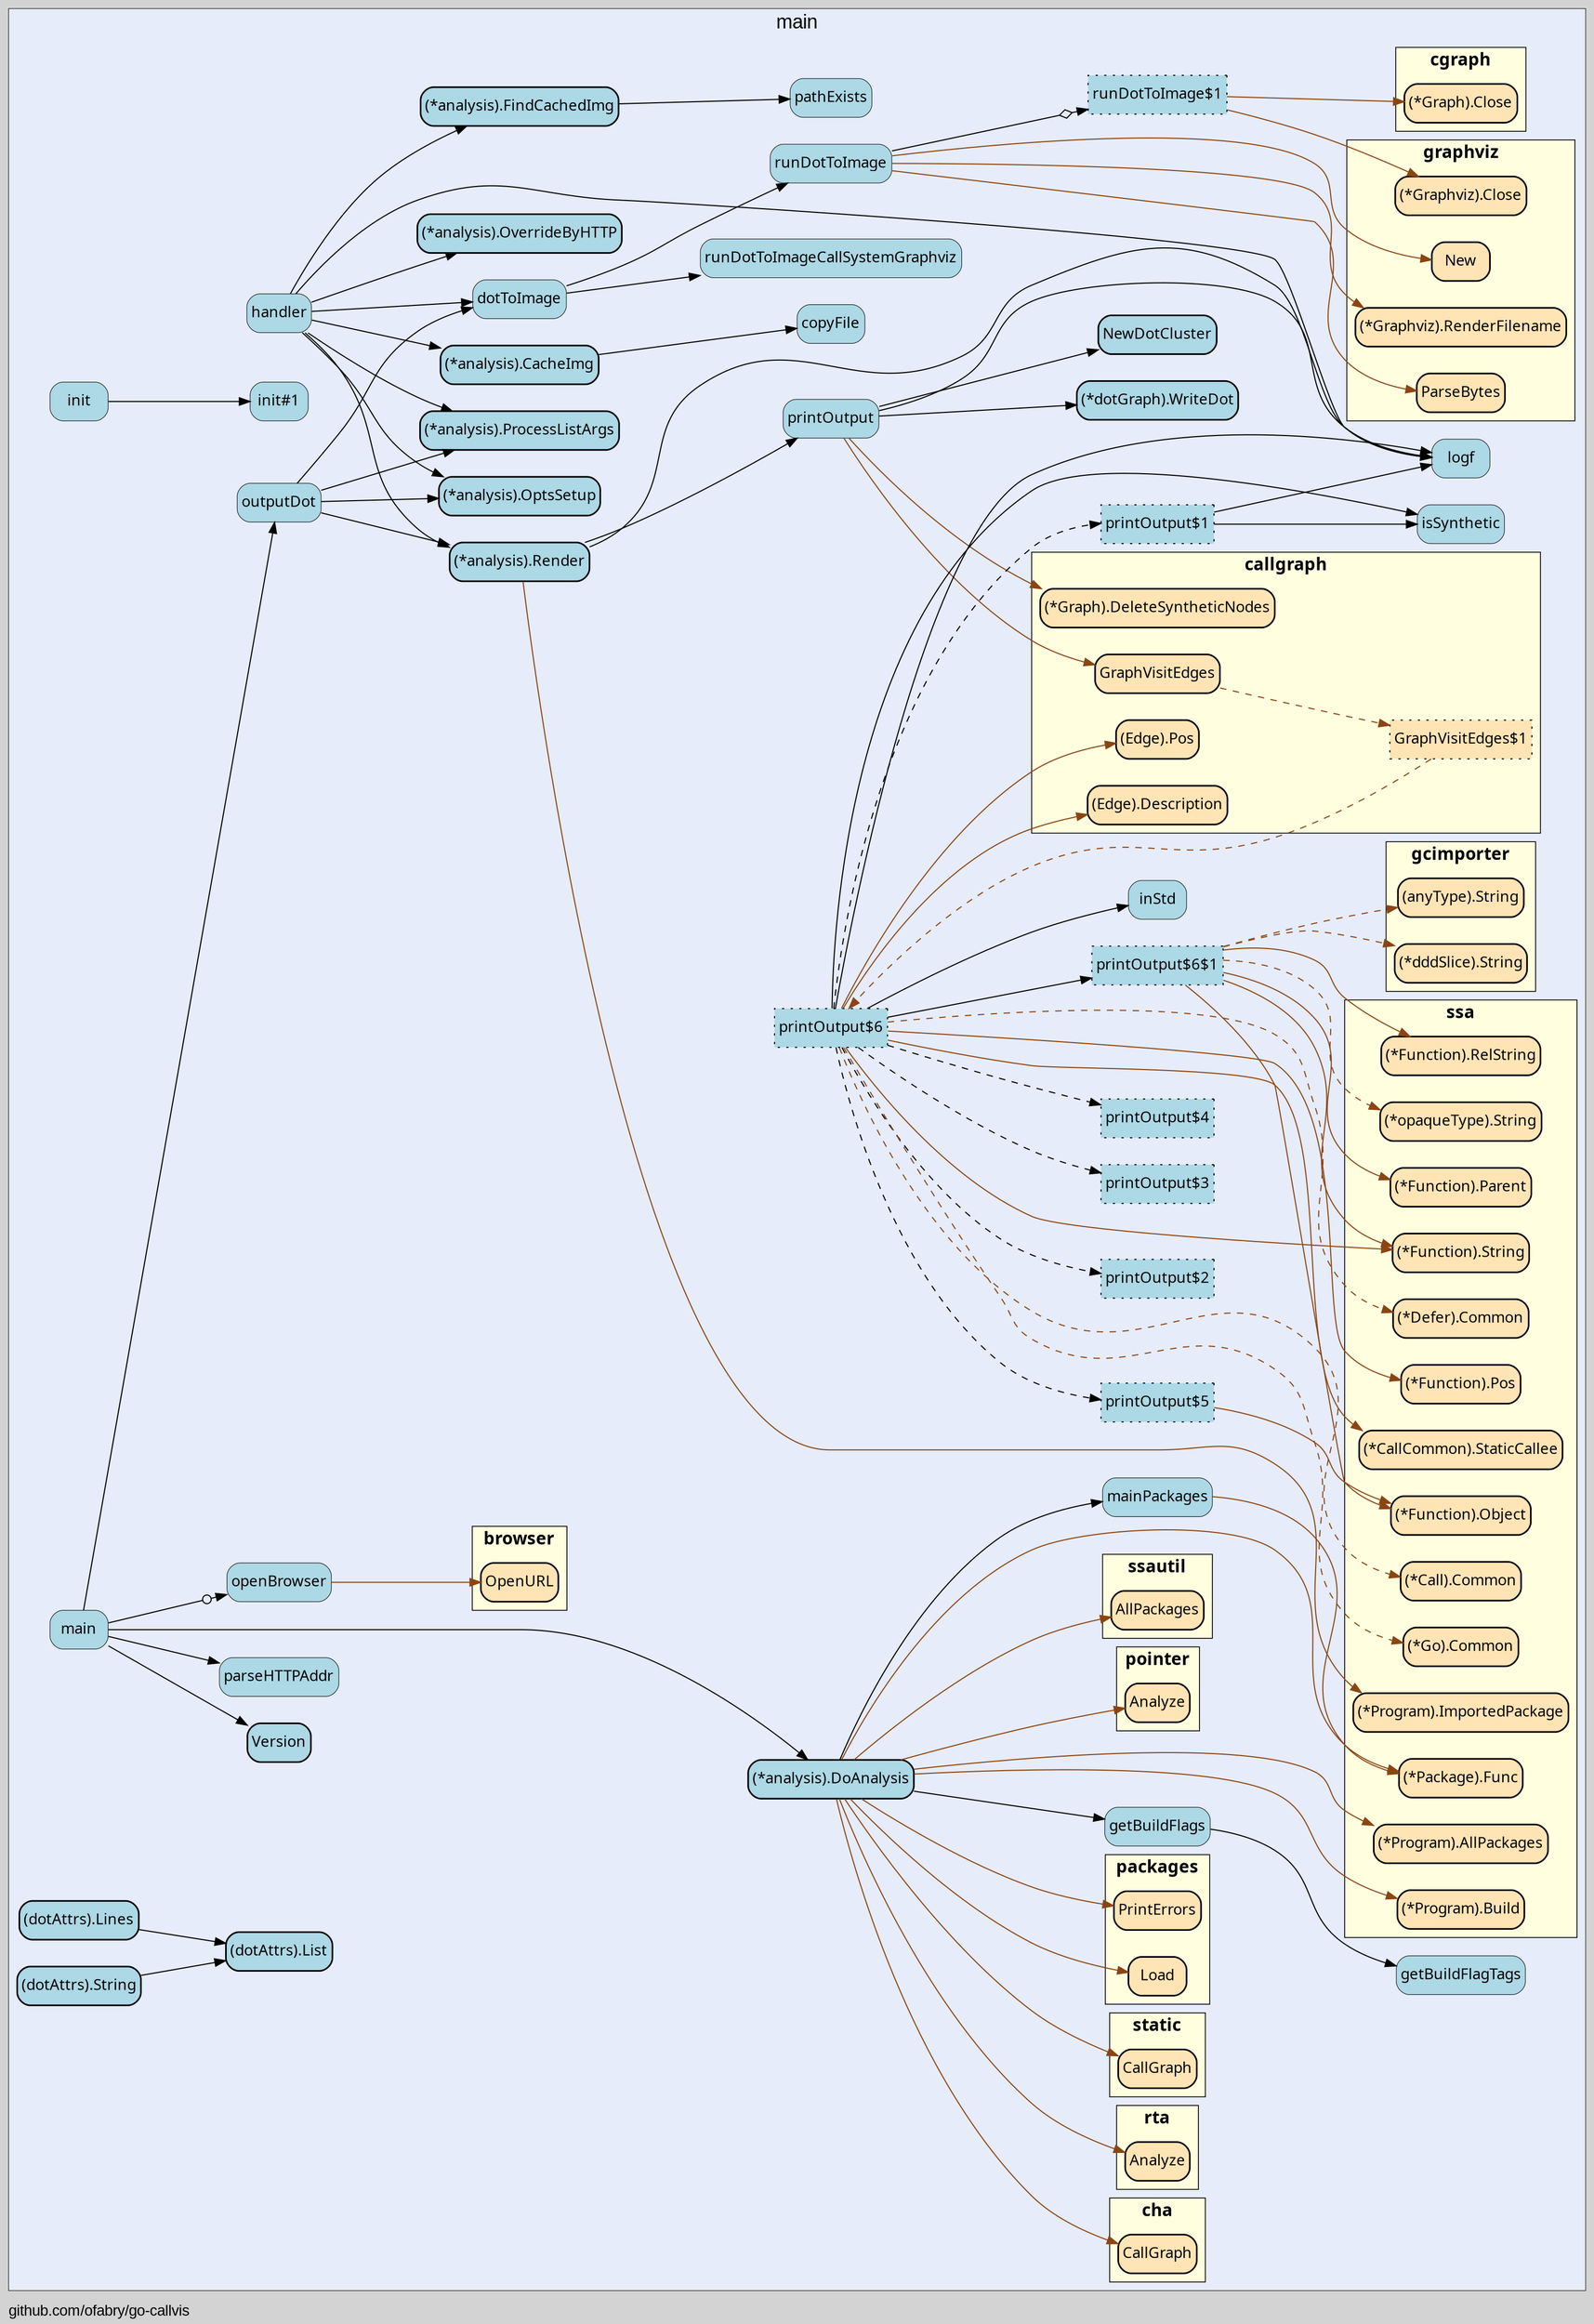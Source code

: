 digraph gocallvis {
    label="github.com/ofabry/go-callvis";
    labeljust="l";
    fontname="Arial";
    fontsize="14";
    rankdir="LR";
    bgcolor="lightgray";
    style="solid";
    penwidth="0.5";
    pad="0.0";
    nodesep="0.35";

    node [shape="box" style="filled,rounded" fillcolor="honeydew" fontname="Verdana" penwidth="1.0" margin="0.05,0.0"];
    edge [minlen="2"]

    subgraph "cluster_focus" {
        labeljust="c";
fontsize="18";
bgcolor="#e6ecfa";
label="main";
labelloc="t";
        
        "github.com/ofabry/go-callvis.handler" [ fillcolor="lightblue" label="handler" penwidth="0.5" tooltip="github.com/ofabry/go-callvis.handler | defined in handler.go:10\nat handler.go:24: calling [(*github.com/ofabry/go-callvis.analysis).OverrideByHTTP]\nat handler.go:39: calling [(*github.com/ofabry/go-callvis.analysis).Render]\nat handler.go:53: calling [github.com/ofabry/go-callvis.dotToImage]\nat handler.go:27: calling [(*github.com/ofabry/go-callvis.analysis).FindCachedImg]\nat handler.go:21: calling [(*github.com/ofabry/go-callvis.analysis).OptsSetup]\nat handler.go:59: calling [(*github.com/ofabry/go-callvis.analysis).CacheImg]\nat handler.go:34: calling [(*github.com/ofabry/go-callvis.analysis).ProcessListArgs]\nat handler.go:16: calling [github.com/ofabry/go-callvis.logf]\nat handler.go:17: calling [github.com/ofabry/go-callvis.logf]\nat handler.go:18: calling [github.com/ofabry/go-callvis.logf]" ]
        "github.com/ofabry/go-callvis.logf" [ label="logf" penwidth="0.5" tooltip="github.com/ofabry/go-callvis.logf | defined in main.go:64" fillcolor="lightblue" ]
        "(*github.com/ofabry/go-callvis.analysis).OptsSetup" [ fillcolor="lightblue" label="(*analysis).OptsSetup" penwidth="1.5" tooltip="(*github.com/ofabry/go-callvis.analysis).OptsSetup | defined in analysis.go:150" ]
        "(*github.com/ofabry/go-callvis.analysis).OverrideByHTTP" [ fillcolor="lightblue" label="(*analysis).OverrideByHTTP" penwidth="1.5" tooltip="(*github.com/ofabry/go-callvis.analysis).OverrideByHTTP | defined in analysis.go:210" ]
        "(*github.com/ofabry/go-callvis.analysis).FindCachedImg" [ fillcolor="lightblue" label="(*analysis).FindCachedImg" penwidth="1.5" tooltip="(*github.com/ofabry/go-callvis.analysis).FindCachedImg | defined in analysis.go:298\nat analysis.go:310: calling [github.com/ofabry/go-callvis.pathExists]" ]
        "github.com/ofabry/go-callvis.pathExists" [ fillcolor="lightblue" label="pathExists" penwidth="0.5" tooltip="github.com/ofabry/go-callvis.pathExists | defined in analysis.go:346" ]
        "(*github.com/ofabry/go-callvis.analysis).ProcessListArgs" [ fillcolor="lightblue" label="(*analysis).ProcessListArgs" penwidth="1.5" tooltip="(*github.com/ofabry/go-callvis.analysis).ProcessListArgs | defined in analysis.go:163" ]
        "(*github.com/ofabry/go-callvis.analysis).Render" [ penwidth="1.5" tooltip="(*github.com/ofabry/go-callvis.analysis).Render | defined in analysis.go:242\nat analysis.go:276: calling [github.com/ofabry/go-callvis.logf]\nat analysis.go:251: calling [(*golang.org/x/tools/go/ssa.Program).ImportedPackage]\nat analysis.go:271: calling [(*golang.org/x/tools/go/ssa.Program).ImportedPackage]\nat analysis.go:279: calling [github.com/ofabry/go-callvis.printOutput]" fillcolor="lightblue" label="(*analysis).Render" ]
        "github.com/ofabry/go-callvis.printOutput" [ fillcolor="lightblue" label="printOutput" penwidth="0.5" tooltip="github.com/ofabry/go-callvis.printOutput | defined in output.go:25\nat output.go:444: calling [(*github.com/ofabry/go-callvis.dotGraph).WriteDot]\nat output.go:47: calling [github.com/ofabry/go-callvis.NewDotCluster]\nat output.go:68: calling [(*golang.org/x/tools/go/callgraph.Graph).DeleteSyntheticNodes]\nat output.go:144: calling [golang.org/x/tools/go/callgraph.GraphVisitEdges]\nat output.go:70: calling [github.com/ofabry/go-callvis.logf]\nat output.go:71: calling [github.com/ofabry/go-callvis.logf]\nat output.go:72: calling [github.com/ofabry/go-callvis.logf]\nat output.go:73: calling [github.com/ofabry/go-callvis.logf]\nat output.go:422: calling [github.com/ofabry/go-callvis.logf]" ]
        "github.com/ofabry/go-callvis.NewDotCluster" [ label="NewDotCluster" penwidth="1.5" tooltip="github.com/ofabry/go-callvis.NewDotCluster | defined in dot.go:74" fillcolor="lightblue" ]
        "github.com/ofabry/go-callvis.printOutput$6" [ tooltip="github.com/ofabry/go-callvis.printOutput$6 | defined in output.go:144\nat output.go:172: calling [github.com/ofabry/go-callvis.inStd]\nat output.go:172: calling [github.com/ofabry/go-callvis.inStd]\nat output.go:380: calling [(*golang.org/x/tools/go/ssa.Function).String]\nat output.go:357: calling [(*golang.org/x/tools/go/ssa.Call).Common]\nat output.go:166: calling [github.com/ofabry/go-callvis.printOutput$1]\nat output.go:199: calling [github.com/ofabry/go-callvis.printOutput$4]\nat output.go:199: calling [github.com/ofabry/go-callvis.printOutput$4]\nat output.go:357: calling [(*golang.org/x/tools/go/ssa.CallCommon).StaticCallee]\nat output.go:185: calling [github.com/ofabry/go-callvis.logf]\nat output.go:208: calling [github.com/ofabry/go-callvis.logf]\nat output.go:193: calling [github.com/ofabry/go-callvis.logf]\nat output.go:200: calling [github.com/ofabry/go-callvis.logf]\nat output.go:357: calling [(*golang.org/x/tools/go/ssa.Go).Common]\nat output.go:177: calling [github.com/ofabry/go-callvis.printOutput$5]\nat output.go:192: calling [github.com/ofabry/go-callvis.printOutput$3]\nat output.go:192: calling [github.com/ofabry/go-callvis.printOutput$3]\nat output.go:357: calling [(*golang.org/x/tools/go/ssa.Defer).Common]\nat output.go:384: calling [(golang.org/x/tools/go/callgraph.Edge).Description]\nat output.go:184: calling [github.com/ofabry/go-callvis.printOutput$2]\nat output.go:184: calling [github.com/ofabry/go-callvis.printOutput$2]\nat output.go:350: calling [github.com/ofabry/go-callvis.printOutput$6$1]\nat output.go:351: calling [github.com/ofabry/go-callvis.printOutput$6$1]\nat output.go:152: calling [(golang.org/x/tools/go/callgraph.Edge).Pos]\nat output.go:157: calling [github.com/ofabry/go-callvis.isSynthetic]\nat output.go:150: calling [(*golang.org/x/tools/go/ssa.Function).Pos]\nat output.go:151: calling [(*golang.org/x/tools/go/ssa.Function).Pos]" fillcolor="lightblue" label="printOutput$6" style="dotted,filled" ]
        "github.com/ofabry/go-callvis.isSynthetic" [ fillcolor="lightblue" label="isSynthetic" penwidth="0.5" tooltip="github.com/ofabry/go-callvis.isSynthetic | defined in output.go:15" ]
        "github.com/ofabry/go-callvis.inStd" [ fillcolor="lightblue" label="inStd" penwidth="0.5" tooltip="github.com/ofabry/go-callvis.inStd | defined in output.go:19" ]
        "github.com/ofabry/go-callvis.printOutput$6$1" [ label="printOutput$6$1" style="dotted,filled" tooltip="github.com/ofabry/go-callvis.printOutput$6$1 | defined in output.go:210\nat output.go:309: calling [(golang.org/x/tools/internal/gcimporter.anyType).String]\nat output.go:238: calling [(*golang.org/x/tools/go/ssa.Function).Parent]\nat output.go:239: calling [(*golang.org/x/tools/go/ssa.Function).Parent]\nat output.go:266: calling [(*golang.org/x/tools/go/ssa.Function).Parent]\nat output.go:268: calling [(*golang.org/x/tools/go/ssa.Function).Object]\nat output.go:268: calling [(*golang.org/x/tools/go/ssa.Function).Object]\nat output.go:309: calling [(*golang.org/x/tools/go/ssa.opaqueType).String]\nat output.go:309: calling [(*golang.org/x/tools/internal/gcimporter.dddSlice).String]\nat output.go:212: calling [(*golang.org/x/tools/go/ssa.Function).String]\nat output.go:219: calling [(*golang.org/x/tools/go/ssa.Function).String]\nat output.go:221: calling [(*golang.org/x/tools/go/ssa.Function).String]\nat output.go:337: calling [(*golang.org/x/tools/go/ssa.Function).String]\nat output.go:234: calling [(*golang.org/x/tools/go/ssa.Function).RelString]\nat output.go:308: calling [(*golang.org/x/tools/go/ssa.Function).RelString]" fillcolor="lightblue" ]
        "github.com/ofabry/go-callvis.printOutput$1" [ fillcolor="lightblue" label="printOutput$1" style="dotted,filled" tooltip="github.com/ofabry/go-callvis.printOutput$1 | defined in output.go:75\nat output.go:84: calling [github.com/ofabry/go-callvis.isSynthetic]\nat output.go:91: calling [github.com/ofabry/go-callvis.isSynthetic]\nat output.go:98: calling [github.com/ofabry/go-callvis.logf]" ]
        "github.com/ofabry/go-callvis.printOutput$5" [ fillcolor="lightblue" label="printOutput$5" style="dotted,filled" tooltip="github.com/ofabry/go-callvis.printOutput$5 | defined in output.go:134\nat output.go:137: calling [(*golang.org/x/tools/go/ssa.Function).Object]\nat output.go:137: calling [(*golang.org/x/tools/go/ssa.Function).Object]" ]
        "github.com/ofabry/go-callvis.printOutput$2" [ tooltip="github.com/ofabry/go-callvis.printOutput$2 | defined in output.go:104" fillcolor="lightblue" label="printOutput$2" style="dotted,filled" ]
        "github.com/ofabry/go-callvis.printOutput$3" [ fillcolor="lightblue" label="printOutput$3" style="dotted,filled" tooltip="github.com/ofabry/go-callvis.printOutput$3 | defined in output.go:114" ]
        "github.com/ofabry/go-callvis.printOutput$4" [ fillcolor="lightblue" label="printOutput$4" style="dotted,filled" tooltip="github.com/ofabry/go-callvis.printOutput$4 | defined in output.go:124" ]
        "(*github.com/ofabry/go-callvis.dotGraph).WriteDot" [ penwidth="1.5" tooltip="(*github.com/ofabry/go-callvis.dotGraph).WriteDot | defined in dot.go:133" fillcolor="lightblue" label="(*dotGraph).WriteDot" ]
        "github.com/ofabry/go-callvis.dotToImage" [ fillcolor="lightblue" label="dotToImage" penwidth="0.5" tooltip="github.com/ofabry/go-callvis.dotToImage | defined in dot.go:148\nat dot.go:150: calling [github.com/ofabry/go-callvis.runDotToImageCallSystemGraphviz]\nat dot.go:153: calling [github.com/ofabry/go-callvis.runDotToImage]" ]
        "github.com/ofabry/go-callvis.runDotToImageCallSystemGraphviz" [ fillcolor="lightblue" label="runDotToImageCallSystemGraphviz" penwidth="0.5" tooltip="github.com/ofabry/go-callvis.runDotToImageCallSystemGraphviz | defined in dot.go:162" ]
        "github.com/ofabry/go-callvis.runDotToImage" [ fillcolor="lightblue" label="runDotToImage" penwidth="0.5" tooltip="github.com/ofabry/go-callvis.runDotToImage | defined in dot_cgo.go:15\nat dot_cgo.go:17: calling [github.com/goccy/go-graphviz.ParseBytes]\nat dot_cgo.go:21: calling [github.com/ofabry/go-callvis.runDotToImage$1]\nat dot_cgo.go:16: calling [github.com/goccy/go-graphviz.New]\nat dot_cgo.go:33: calling [(*github.com/goccy/go-graphviz.Graphviz).RenderFilename]" ]
        "github.com/ofabry/go-callvis.runDotToImage$1" [ label="runDotToImage$1" style="dotted,filled" tooltip="github.com/ofabry/go-callvis.runDotToImage$1 | defined in dot_cgo.go:21\nat dot_cgo.go:22: calling [(*github.com/goccy/go-graphviz/cgraph.Graph).Close]\nat dot_cgo.go:25: calling [(*github.com/goccy/go-graphviz.Graphviz).Close]" fillcolor="lightblue" ]
        "(*github.com/ofabry/go-callvis.analysis).CacheImg" [ fillcolor="lightblue" label="(*analysis).CacheImg" penwidth="1.5" tooltip="(*github.com/ofabry/go-callvis.analysis).CacheImg | defined in analysis.go:319\nat analysis.go:338: calling [github.com/ofabry/go-callvis.copyFile]" ]
        "github.com/ofabry/go-callvis.copyFile" [ fillcolor="lightblue" label="copyFile" penwidth="0.5" tooltip="github.com/ofabry/go-callvis.copyFile | defined in analysis.go:357" ]
        "github.com/ofabry/go-callvis.outputDot" [ label="outputDot" penwidth="0.5" tooltip="github.com/ofabry/go-callvis.outputDot | defined in main.go:92\nat main.go:117: calling [github.com/ofabry/go-callvis.dotToImage]\nat main.go:95: calling [(*github.com/ofabry/go-callvis.analysis).OptsSetup]\nat main.go:103: calling [(*github.com/ofabry/go-callvis.analysis).Render]\nat main.go:98: calling [(*github.com/ofabry/go-callvis.analysis).ProcessListArgs]" fillcolor="lightblue" ]
        "github.com/ofabry/go-callvis.getBuildFlags" [ fillcolor="lightblue" label="getBuildFlags" penwidth="0.5" tooltip="github.com/ofabry/go-callvis.getBuildFlags | defined in analysis.go:383\nat analysis.go:384: calling [github.com/ofabry/go-callvis.getBuildFlagTags]" ]
        "github.com/ofabry/go-callvis.getBuildFlagTags" [ label="getBuildFlagTags" penwidth="0.5" tooltip="github.com/ofabry/go-callvis.getBuildFlagTags | defined in analysis.go:392" fillcolor="lightblue" ]
        "(*github.com/ofabry/go-callvis.analysis).DoAnalysis" [ fillcolor="lightblue" label="(*analysis).DoAnalysis" penwidth="1.5" tooltip="(*github.com/ofabry/go-callvis.analysis).DoAnalysis | defined in analysis.go:74\nat analysis.go:117: calling [(*golang.org/x/tools/go/ssa.Package).Func]\nat analysis.go:99: calling [(*golang.org/x/tools/go/ssa.Program).Build]\nat analysis.go:93: calling [golang.org/x/tools/go/packages.PrintErrors]\nat analysis.go:108: calling [golang.org/x/tools/go/callgraph/cha.CallGraph]\nat analysis.go:119: calling [golang.org/x/tools/go/callgraph/rta.Analyze]\nat analysis.go:132: calling [golang.org/x/tools/go/pointer.Analyze]\nat analysis.go:98: calling [golang.org/x/tools/go/ssa/ssautil.AllPackages]\nat analysis.go:84: calling [github.com/ofabry/go-callvis.getBuildFlags]\nat analysis.go:110: calling [github.com/ofabry/go-callvis.mainPackages]\nat analysis.go:122: calling [github.com/ofabry/go-callvis.mainPackages]\nat analysis.go:106: calling [golang.org/x/tools/go/callgraph/static.CallGraph]\nat analysis.go:88: calling [golang.org/x/tools/go/packages.Load]\nat analysis.go:110: calling [(*golang.org/x/tools/go/ssa.Program).AllPackages]\nat analysis.go:122: calling [(*golang.org/x/tools/go/ssa.Program).AllPackages]" ]
        "github.com/ofabry/go-callvis.mainPackages" [ penwidth="0.5" tooltip="github.com/ofabry/go-callvis.mainPackages | defined in analysis.go:50\nat analysis.go:53: calling [(*golang.org/x/tools/go/ssa.Package).Func]" fillcolor="lightblue" label="mainPackages" ]
        "github.com/ofabry/go-callvis.init" [ fillcolor="lightblue" label="init" penwidth="0.5" tooltip="github.com/ofabry/go-callvis.init | defined in .:0\nat .:0: calling [github.com/ofabry/go-callvis.init#1]" ]
        "github.com/ofabry/go-callvis.init#1" [ fillcolor="lightblue" label="init#1" penwidth="0.5" tooltip="github.com/ofabry/go-callvis.init#1 | defined in main.go:54" ]
        "github.com/ofabry/go-callvis.main" [ fillcolor="lightblue" label="main" penwidth="0.5" tooltip="github.com/ofabry/go-callvis.main | defined in main.go:124\nat main.go:170: calling [github.com/ofabry/go-callvis.outputDot]\nat main.go:128: calling [github.com/ofabry/go-callvis.Version]\nat main.go:159: calling [github.com/ofabry/go-callvis.openBrowser]\nat main.go:144: calling [github.com/ofabry/go-callvis.parseHTTPAddr]\nat main.go:147: calling [(*github.com/ofabry/go-callvis.analysis).DoAnalysis]" ]
        "github.com/ofabry/go-callvis.Version" [ tooltip="github.com/ofabry/go-callvis.Version | defined in version.go:12" fillcolor="lightblue" label="Version" penwidth="1.5" ]
        "github.com/ofabry/go-callvis.parseHTTPAddr" [ fillcolor="lightblue" label="parseHTTPAddr" penwidth="0.5" tooltip="github.com/ofabry/go-callvis.parseHTTPAddr | defined in main.go:70" ]
        "github.com/ofabry/go-callvis.openBrowser" [ fillcolor="lightblue" label="openBrowser" penwidth="0.5" tooltip="github.com/ofabry/go-callvis.openBrowser | defined in main.go:85\nat main.go:87: calling [github.com/pkg/browser.OpenURL]" ]
        "(github.com/ofabry/go-callvis.dotAttrs).Lines" [ tooltip="(github.com/ofabry/go-callvis.dotAttrs).Lines | defined in dot.go:118\nat dot.go:119: calling [(github.com/ofabry/go-callvis.dotAttrs).List]" fillcolor="lightblue" label="(dotAttrs).Lines" penwidth="1.5" ]
        "(github.com/ofabry/go-callvis.dotAttrs).List" [ fillcolor="lightblue" label="(dotAttrs).List" penwidth="1.5" tooltip="(github.com/ofabry/go-callvis.dotAttrs).List | defined in dot.go:106" ]
        "(github.com/ofabry/go-callvis.dotAttrs).String" [ fillcolor="lightblue" label="(dotAttrs).String" penwidth="1.5" tooltip="(github.com/ofabry/go-callvis.dotAttrs).String | defined in dot.go:114\nat dot.go:115: calling [(github.com/ofabry/go-callvis.dotAttrs).List]" ]
        
        subgraph "cluster_github.com/goccy/go-graphviz" {
        fontname="Tahoma bold";
label="graphviz";
URL="/?f=github.com/goccy/go-graphviz";
fontsize="16";
style="filled";
rank="sink";
tooltip="package: github.com/goccy/go-graphviz";
penwidth="0.8";
fillcolor="lightyellow";
        
        "github.com/goccy/go-graphviz.New" [ fillcolor="moccasin" label="New" penwidth="1.5" tooltip="github.com/goccy/go-graphviz.New | defined in graphviz.go:57" ]
        "github.com/goccy/go-graphviz.ParseBytes" [ label="ParseBytes" penwidth="1.5" tooltip="github.com/goccy/go-graphviz.ParseBytes | defined in graphviz.go:49" fillcolor="moccasin" ]
        "(*github.com/goccy/go-graphviz.Graphviz).Close" [ tooltip="(*github.com/goccy/go-graphviz.Graphviz).Close | defined in graphviz.go:65" fillcolor="moccasin" label="(*Graphviz).Close" penwidth="1.5" ]
        "(*github.com/goccy/go-graphviz.Graphviz).RenderFilename" [ fillcolor="moccasin" label="(*Graphviz).RenderFilename" penwidth="1.5" tooltip="(*github.com/goccy/go-graphviz.Graphviz).RenderFilename | defined in graphviz.go:114" ]
        
    }

        subgraph "cluster_github.com/goccy/go-graphviz/cgraph" {
        fillcolor="lightyellow";
rank="sink";
tooltip="package: github.com/goccy/go-graphviz/cgraph";
fontsize="16";
style="filled";
label="cgraph";
URL="/?f=github.com/goccy/go-graphviz/cgraph";
penwidth="0.8";
fontname="Tahoma bold";
        
        "(*github.com/goccy/go-graphviz/cgraph.Graph).Close" [ fillcolor="moccasin" label="(*Graph).Close" penwidth="1.5" tooltip="(*github.com/goccy/go-graphviz/cgraph.Graph).Close | defined in cgraph.go:900" ]
        
    }

        subgraph "cluster_github.com/pkg/browser" {
        fontsize="16";
rank="sink";
label="browser";
URL="/?f=github.com/pkg/browser";
penwidth="0.8";
style="filled";
fillcolor="lightyellow";
fontname="Tahoma bold";
tooltip="package: github.com/pkg/browser";
        
        "github.com/pkg/browser.OpenURL" [ fillcolor="moccasin" label="OpenURL" penwidth="1.5" tooltip="github.com/pkg/browser.OpenURL | defined in browser.go:48" ]
        
    }

        subgraph "cluster_golang.org/x/tools/go/callgraph" {
        fontname="Tahoma bold";
rank="sink";
label="callgraph";
URL="/?f=golang.org/x/tools/go/callgraph";
penwidth="0.8";
fontsize="16";
style="filled";
fillcolor="lightyellow";
tooltip="package: golang.org/x/tools/go/callgraph";
        
        "(*golang.org/x/tools/go/callgraph.Graph).DeleteSyntheticNodes" [ fillcolor="moccasin" label="(*Graph).DeleteSyntheticNodes" penwidth="1.5" tooltip="(*golang.org/x/tools/go/callgraph.Graph).DeleteSyntheticNodes | defined in util.go:82" ]
        "(golang.org/x/tools/go/callgraph.Edge).Pos" [ fillcolor="moccasin" label="(Edge).Pos" penwidth="1.5" tooltip="(golang.org/x/tools/go/callgraph.Edge).Pos | defined in callgraph.go:115" ]
        "(golang.org/x/tools/go/callgraph.Edge).Description" [ tooltip="(golang.org/x/tools/go/callgraph.Edge).Description | defined in callgraph.go:102" fillcolor="moccasin" label="(Edge).Description" penwidth="1.5" ]
        "golang.org/x/tools/go/callgraph.GraphVisitEdges$1" [ style="dotted,filled" tooltip="golang.org/x/tools/go/callgraph.GraphVisitEdges$1 | defined in util.go:29\nat util.go:36: calling [github.com/ofabry/go-callvis.printOutput$6]" fillcolor="moccasin" label="GraphVisitEdges$1" ]
        "golang.org/x/tools/go/callgraph.GraphVisitEdges" [ label="GraphVisitEdges" penwidth="1.5" tooltip="golang.org/x/tools/go/callgraph.GraphVisitEdges | defined in util.go:26\nat util.go:44: calling [golang.org/x/tools/go/callgraph.GraphVisitEdges$1]" fillcolor="moccasin" ]
        
    }

        subgraph "cluster_golang.org/x/tools/go/callgraph/cha" {
        style="filled";
fontname="Tahoma bold";
URL="/?f=golang.org/x/tools/go/callgraph/cha";
fontsize="16";
fillcolor="lightyellow";
rank="sink";
label="cha";
tooltip="package: golang.org/x/tools/go/callgraph/cha";
penwidth="0.8";
        
        "golang.org/x/tools/go/callgraph/cha.CallGraph" [ fillcolor="moccasin" label="CallGraph" penwidth="1.5" tooltip="golang.org/x/tools/go/callgraph/cha.CallGraph | defined in cha.go:38" ]
        
    }

        subgraph "cluster_golang.org/x/tools/go/callgraph/rta" {
        label="rta";
URL="/?f=golang.org/x/tools/go/callgraph/rta";
tooltip="package: golang.org/x/tools/go/callgraph/rta";
fontsize="16";
fontname="Tahoma bold";
rank="sink";
penwidth="0.8";
style="filled";
fillcolor="lightyellow";
        
        "golang.org/x/tools/go/callgraph/rta.Analyze" [ fillcolor="moccasin" label="Analyze" penwidth="1.5" tooltip="golang.org/x/tools/go/callgraph/rta.Analyze | defined in rta.go:267" ]
        
    }

        subgraph "cluster_golang.org/x/tools/go/callgraph/static" {
        penwidth="0.8";
style="filled";
fillcolor="lightyellow";
rank="sink";
tooltip="package: golang.org/x/tools/go/callgraph/static";
fontsize="16";
fontname="Tahoma bold";
label="static";
URL="/?f=golang.org/x/tools/go/callgraph/static";
        
        "golang.org/x/tools/go/callgraph/static.CallGraph" [ fillcolor="moccasin" label="CallGraph" penwidth="1.5" tooltip="golang.org/x/tools/go/callgraph/static.CallGraph | defined in static.go:19" ]
        
    }

        subgraph "cluster_golang.org/x/tools/go/packages" {
        label="packages";
tooltip="package: golang.org/x/tools/go/packages";
penwidth="0.8";
fontsize="16";
fillcolor="lightyellow";
rank="sink";
style="filled";
fontname="Tahoma bold";
URL="/?f=golang.org/x/tools/go/packages";
        
        "golang.org/x/tools/go/packages.Load" [ fillcolor="moccasin" label="Load" penwidth="1.5" tooltip="golang.org/x/tools/go/packages.Load | defined in packages.go:259" ]
        "golang.org/x/tools/go/packages.PrintErrors" [ penwidth="1.5" tooltip="golang.org/x/tools/go/packages.PrintErrors | defined in visit.go:50" fillcolor="moccasin" label="PrintErrors" ]
        
    }

        subgraph "cluster_golang.org/x/tools/go/pointer" {
        style="filled";
fillcolor="lightyellow";
rank="sink";
label="pointer";
URL="/?f=golang.org/x/tools/go/pointer";
fontsize="16";
fontname="Tahoma bold";
tooltip="package: golang.org/x/tools/go/pointer";
penwidth="0.8";
        
        "golang.org/x/tools/go/pointer.Analyze" [ fillcolor="moccasin" label="Analyze" penwidth="1.5" tooltip="golang.org/x/tools/go/pointer.Analyze | defined in analysis.go:217" ]
        
    }

        subgraph "cluster_golang.org/x/tools/go/ssa" {
        style="filled";
fontname="Tahoma bold";
rank="sink";
label="ssa";
tooltip="package: golang.org/x/tools/go/ssa";
penwidth="0.8";
fontsize="16";
fillcolor="lightyellow";
URL="/?f=golang.org/x/tools/go/ssa";
        
        "(*golang.org/x/tools/go/ssa.Program).ImportedPackage" [ tooltip="(*golang.org/x/tools/go/ssa.Program).ImportedPackage | defined in create.go:297" fillcolor="moccasin" label="(*Program).ImportedPackage" penwidth="1.5" ]
        "(*golang.org/x/tools/go/ssa.Function).Pos" [ tooltip="(*golang.org/x/tools/go/ssa.Function).Pos | defined in ssa.go:1512" fillcolor="moccasin" label="(*Function).Pos" penwidth="1.5" ]
        "(*golang.org/x/tools/go/ssa.Function).String" [ fillcolor="moccasin" label="(*Function).String" penwidth="1.5" tooltip="(*golang.org/x/tools/go/ssa.Function).String | defined in ssa.go:1515" ]
        "(*golang.org/x/tools/go/ssa.Function).RelString" [ fillcolor="moccasin" label="(*Function).RelString" penwidth="1.5" tooltip="(*golang.org/x/tools/go/ssa.Function).RelString | defined in func.go:472" ]
        "(*golang.org/x/tools/go/ssa.Function).Parent" [ fillcolor="moccasin" label="(*Function).Parent" penwidth="1.5" tooltip="(*golang.org/x/tools/go/ssa.Function).Parent | defined in ssa.go:1517" ]
        "(*golang.org/x/tools/go/ssa.Function).Object" [ fillcolor="moccasin" label="(*Function).Object" penwidth="1.5" tooltip="(*golang.org/x/tools/go/ssa.Function).Object | defined in ssa.go:1514" ]
        "(*golang.org/x/tools/go/ssa.opaqueType).String" [ fillcolor="moccasin" label="(*opaqueType).String" penwidth="1.5" tooltip="(*golang.org/x/tools/go/ssa.opaqueType).String | defined in builder.go:125" ]
        "(*golang.org/x/tools/go/ssa.CallCommon).StaticCallee" [ fillcolor="moccasin" label="(*CallCommon).StaticCallee" penwidth="1.5" tooltip="(*golang.org/x/tools/go/ssa.CallCommon).StaticCallee | defined in ssa.go:1439" ]
        "(*golang.org/x/tools/go/ssa.Go).Common" [ tooltip="(*golang.org/x/tools/go/ssa.Go).Common | defined in ssa.go:1480" fillcolor="moccasin" label="(*Go).Common" penwidth="1.5" ]
        "(*golang.org/x/tools/go/ssa.Call).Common" [ fillcolor="moccasin" label="(*Call).Common" penwidth="1.5" tooltip="(*golang.org/x/tools/go/ssa.Call).Common | defined in ssa.go:1478" ]
        "(*golang.org/x/tools/go/ssa.Defer).Common" [ fillcolor="moccasin" label="(*Defer).Common" penwidth="1.5" tooltip="(*golang.org/x/tools/go/ssa.Defer).Common | defined in ssa.go:1479" ]
        "(*golang.org/x/tools/go/ssa.Program).Build" [ fillcolor="moccasin" label="(*Program).Build" penwidth="1.5" tooltip="(*golang.org/x/tools/go/ssa.Program).Build | defined in builder.go:2454" ]
        "(*golang.org/x/tools/go/ssa.Program).AllPackages" [ fillcolor="moccasin" label="(*Program).AllPackages" penwidth="1.5" tooltip="(*golang.org/x/tools/go/ssa.Program).AllPackages | defined in create.go:276" ]
        "(*golang.org/x/tools/go/ssa.Package).Func" [ fillcolor="moccasin" label="(*Package).Func" penwidth="1.5" tooltip="(*golang.org/x/tools/go/ssa.Package).Func | defined in ssa.go:1594" ]
        
    }

        subgraph "cluster_golang.org/x/tools/go/ssa/ssautil" {
        fontsize="16";
fillcolor="lightyellow";
rank="sink";
tooltip="package: golang.org/x/tools/go/ssa/ssautil";
penwidth="0.8";
fontname="Tahoma bold";
label="ssautil";
URL="/?f=golang.org/x/tools/go/ssa/ssautil";
style="filled";
        
        "golang.org/x/tools/go/ssa/ssautil.AllPackages" [ fillcolor="moccasin" label="AllPackages" penwidth="1.5" tooltip="golang.org/x/tools/go/ssa/ssautil.AllPackages | defined in load.go:58" ]
        
    }

        subgraph "cluster_golang.org/x/tools/internal/gcimporter" {
        label="gcimporter";
tooltip="package: golang.org/x/tools/internal/gcimporter";
fontsize="16";
style="filled";
fillcolor="lightyellow";
rank="sink";
penwidth="0.8";
fontname="Tahoma bold";
URL="/?f=golang.org/x/tools/internal/gcimporter";
        
        "(*golang.org/x/tools/internal/gcimporter.dddSlice).String" [ fillcolor="moccasin" label="(*dddSlice).String" penwidth="1.5" tooltip="(*golang.org/x/tools/internal/gcimporter.dddSlice).String | defined in bimport.go:410" ]
        "(golang.org/x/tools/internal/gcimporter.anyType).String" [ fillcolor="moccasin" label="(anyType).String" penwidth="1.5" tooltip="(golang.org/x/tools/internal/gcimporter.anyType).String | defined in bimport.go:1053" ]
        
    }

    }

    "github.com/ofabry/go-callvis.runDotToImage" -> "github.com/goccy/go-graphviz.ParseBytes" [ color="saddlebrown" tooltip="at dot_cgo.go:17: calling [github.com/goccy/go-graphviz.ParseBytes]" ]
    "github.com/ofabry/go-callvis.runDotToImage$1" -> "(*github.com/goccy/go-graphviz/cgraph.Graph).Close" [ color="saddlebrown" tooltip="at dot_cgo.go:22: calling [(*github.com/goccy/go-graphviz/cgraph.Graph).Close]" ]
    "github.com/ofabry/go-callvis.runDotToImage" -> "github.com/ofabry/go-callvis.runDotToImage$1" [ arrowhead="normalnoneodiamond" tooltip="at dot_cgo.go:21: calling [github.com/ofabry/go-callvis.runDotToImage$1]" ]
    "(*github.com/ofabry/go-callvis.analysis).DoAnalysis" -> "(*golang.org/x/tools/go/ssa.Package).Func" [ color="saddlebrown" tooltip="at analysis.go:117: calling [(*golang.org/x/tools/go/ssa.Package).Func]" ]
    "github.com/ofabry/go-callvis.handler" -> "(*github.com/ofabry/go-callvis.analysis).OverrideByHTTP" [ tooltip="at handler.go:24: calling [(*github.com/ofabry/go-callvis.analysis).OverrideByHTTP]" ]
    "github.com/ofabry/go-callvis.printOutput$6" -> "github.com/ofabry/go-callvis.inStd" [ tooltip="at output.go:172: calling [github.com/ofabry/go-callvis.inStd]\nat output.go:172: calling [github.com/ofabry/go-callvis.inStd]" ]
    "github.com/ofabry/go-callvis.printOutput$6" -> "(*golang.org/x/tools/go/ssa.Function).String" [ color="saddlebrown" tooltip="at output.go:380: calling [(*golang.org/x/tools/go/ssa.Function).String]" ]
    "github.com/ofabry/go-callvis.printOutput$6" -> "(*golang.org/x/tools/go/ssa.Call).Common" [ style="dashed" color="saddlebrown" tooltip="at output.go:357: calling [(*golang.org/x/tools/go/ssa.Call).Common]" ]
    "github.com/ofabry/go-callvis.handler" -> "(*github.com/ofabry/go-callvis.analysis).Render" [ tooltip="at handler.go:39: calling [(*github.com/ofabry/go-callvis.analysis).Render]" ]
    "github.com/ofabry/go-callvis.init" -> "github.com/ofabry/go-callvis.init#1" [ tooltip="at .:0: calling [github.com/ofabry/go-callvis.init#1]" ]
    "github.com/ofabry/go-callvis.handler" -> "github.com/ofabry/go-callvis.dotToImage" [ tooltip="at handler.go:53: calling [github.com/ofabry/go-callvis.dotToImage]" ]
    "(*github.com/ofabry/go-callvis.analysis).DoAnalysis" -> "(*golang.org/x/tools/go/ssa.Program).Build" [ color="saddlebrown" tooltip="at analysis.go:99: calling [(*golang.org/x/tools/go/ssa.Program).Build]" ]
    "github.com/ofabry/go-callvis.mainPackages" -> "(*golang.org/x/tools/go/ssa.Package).Func" [ color="saddlebrown" tooltip="at analysis.go:53: calling [(*golang.org/x/tools/go/ssa.Package).Func]" ]
    "github.com/ofabry/go-callvis.printOutput$6$1" -> "(golang.org/x/tools/internal/gcimporter.anyType).String" [ style="dashed" color="saddlebrown" tooltip="at output.go:309: calling [(golang.org/x/tools/internal/gcimporter.anyType).String]" ]
    "github.com/ofabry/go-callvis.printOutput$1" -> "github.com/ofabry/go-callvis.isSynthetic" [ tooltip="at output.go:84: calling [github.com/ofabry/go-callvis.isSynthetic]\nat output.go:91: calling [github.com/ofabry/go-callvis.isSynthetic]" ]
    "github.com/ofabry/go-callvis.runDotToImage" -> "github.com/goccy/go-graphviz.New" [ color="saddlebrown" tooltip="at dot_cgo.go:16: calling [github.com/goccy/go-graphviz.New]" ]
    "(*github.com/ofabry/go-callvis.analysis).DoAnalysis" -> "golang.org/x/tools/go/packages.PrintErrors" [ color="saddlebrown" tooltip="at analysis.go:93: calling [golang.org/x/tools/go/packages.PrintErrors]" ]
    "(*github.com/ofabry/go-callvis.analysis).DoAnalysis" -> "golang.org/x/tools/go/callgraph/cha.CallGraph" [ color="saddlebrown" tooltip="at analysis.go:108: calling [golang.org/x/tools/go/callgraph/cha.CallGraph]" ]
    "(*github.com/ofabry/go-callvis.analysis).DoAnalysis" -> "golang.org/x/tools/go/callgraph/rta.Analyze" [ color="saddlebrown" tooltip="at analysis.go:119: calling [golang.org/x/tools/go/callgraph/rta.Analyze]" ]
    "(*github.com/ofabry/go-callvis.analysis).DoAnalysis" -> "golang.org/x/tools/go/pointer.Analyze" [ tooltip="at analysis.go:132: calling [golang.org/x/tools/go/pointer.Analyze]" color="saddlebrown" ]
    "(github.com/ofabry/go-callvis.dotAttrs).String" -> "(github.com/ofabry/go-callvis.dotAttrs).List" [ tooltip="at dot.go:115: calling [(github.com/ofabry/go-callvis.dotAttrs).List]" ]
    "github.com/ofabry/go-callvis.handler" -> "(*github.com/ofabry/go-callvis.analysis).FindCachedImg" [ tooltip="at handler.go:27: calling [(*github.com/ofabry/go-callvis.analysis).FindCachedImg]" ]
    "github.com/ofabry/go-callvis.printOutput$6" -> "github.com/ofabry/go-callvis.printOutput$1" [ style="dashed" tooltip="at output.go:166: calling [github.com/ofabry/go-callvis.printOutput$1]" ]
    "github.com/ofabry/go-callvis.printOutput$6" -> "github.com/ofabry/go-callvis.printOutput$4" [ style="dashed" tooltip="at output.go:199: calling [github.com/ofabry/go-callvis.printOutput$4]\nat output.go:199: calling [github.com/ofabry/go-callvis.printOutput$4]" ]
    "github.com/ofabry/go-callvis.printOutput$6" -> "(*golang.org/x/tools/go/ssa.CallCommon).StaticCallee" [ color="saddlebrown" tooltip="at output.go:357: calling [(*golang.org/x/tools/go/ssa.CallCommon).StaticCallee]" ]
    "(*github.com/ofabry/go-callvis.analysis).DoAnalysis" -> "golang.org/x/tools/go/ssa/ssautil.AllPackages" [ color="saddlebrown" tooltip="at analysis.go:98: calling [golang.org/x/tools/go/ssa/ssautil.AllPackages]" ]
    "github.com/ofabry/go-callvis.main" -> "github.com/ofabry/go-callvis.outputDot" [ tooltip="at main.go:170: calling [github.com/ofabry/go-callvis.outputDot]" ]
    "github.com/ofabry/go-callvis.printOutput" -> "(*github.com/ofabry/go-callvis.dotGraph).WriteDot" [ tooltip="at output.go:444: calling [(*github.com/ofabry/go-callvis.dotGraph).WriteDot]" ]
    "github.com/ofabry/go-callvis.outputDot" -> "github.com/ofabry/go-callvis.dotToImage" [ tooltip="at main.go:117: calling [github.com/ofabry/go-callvis.dotToImage]" ]
    "github.com/ofabry/go-callvis.printOutput$6" -> "github.com/ofabry/go-callvis.logf" [ tooltip="at output.go:185: calling [github.com/ofabry/go-callvis.logf]\nat output.go:208: calling [github.com/ofabry/go-callvis.logf]\nat output.go:193: calling [github.com/ofabry/go-callvis.logf]\nat output.go:200: calling [github.com/ofabry/go-callvis.logf]" ]
    "github.com/ofabry/go-callvis.printOutput$6" -> "(*golang.org/x/tools/go/ssa.Go).Common" [ style="dashed" color="saddlebrown" tooltip="at output.go:357: calling [(*golang.org/x/tools/go/ssa.Go).Common]" ]
    "golang.org/x/tools/go/callgraph.GraphVisitEdges" -> "golang.org/x/tools/go/callgraph.GraphVisitEdges$1" [ style="dashed" color="saddlebrown" tooltip="at util.go:44: calling [golang.org/x/tools/go/callgraph.GraphVisitEdges$1]" ]
    "github.com/ofabry/go-callvis.runDotToImage" -> "(*github.com/goccy/go-graphviz.Graphviz).RenderFilename" [ color="saddlebrown" tooltip="at dot_cgo.go:33: calling [(*github.com/goccy/go-graphviz.Graphviz).RenderFilename]" ]
    "(*github.com/ofabry/go-callvis.analysis).DoAnalysis" -> "github.com/ofabry/go-callvis.getBuildFlags" [ tooltip="at analysis.go:84: calling [github.com/ofabry/go-callvis.getBuildFlags]" ]
    "github.com/ofabry/go-callvis.printOutput$6" -> "github.com/ofabry/go-callvis.printOutput$5" [ style="dashed" tooltip="at output.go:177: calling [github.com/ofabry/go-callvis.printOutput$5]" ]
    "golang.org/x/tools/go/callgraph.GraphVisitEdges$1" -> "github.com/ofabry/go-callvis.printOutput$6" [ style="dashed" color="saddlebrown" tooltip="at util.go:36: calling [github.com/ofabry/go-callvis.printOutput$6]" ]
    "github.com/ofabry/go-callvis.dotToImage" -> "github.com/ofabry/go-callvis.runDotToImageCallSystemGraphviz" [ tooltip="at dot.go:150: calling [github.com/ofabry/go-callvis.runDotToImageCallSystemGraphviz]" ]
    "github.com/ofabry/go-callvis.printOutput$6" -> "github.com/ofabry/go-callvis.printOutput$3" [ style="dashed" tooltip="at output.go:192: calling [github.com/ofabry/go-callvis.printOutput$3]\nat output.go:192: calling [github.com/ofabry/go-callvis.printOutput$3]" ]
    "github.com/ofabry/go-callvis.printOutput$6" -> "(*golang.org/x/tools/go/ssa.Defer).Common" [ style="dashed" color="saddlebrown" tooltip="at output.go:357: calling [(*golang.org/x/tools/go/ssa.Defer).Common]" ]
    "(*github.com/ofabry/go-callvis.analysis).Render" -> "github.com/ofabry/go-callvis.logf" [ tooltip="at analysis.go:276: calling [github.com/ofabry/go-callvis.logf]" ]
    "github.com/ofabry/go-callvis.outputDot" -> "(*github.com/ofabry/go-callvis.analysis).OptsSetup" [ tooltip="at main.go:95: calling [(*github.com/ofabry/go-callvis.analysis).OptsSetup]" ]
    "github.com/ofabry/go-callvis.openBrowser" -> "github.com/pkg/browser.OpenURL" [ color="saddlebrown" tooltip="at main.go:87: calling [github.com/pkg/browser.OpenURL]" ]
    "(*github.com/ofabry/go-callvis.analysis).Render" -> "(*golang.org/x/tools/go/ssa.Program).ImportedPackage" [ color="saddlebrown" tooltip="at analysis.go:251: calling [(*golang.org/x/tools/go/ssa.Program).ImportedPackage]\nat analysis.go:271: calling [(*golang.org/x/tools/go/ssa.Program).ImportedPackage]" ]
    "github.com/ofabry/go-callvis.printOutput$1" -> "github.com/ofabry/go-callvis.logf" [ tooltip="at output.go:98: calling [github.com/ofabry/go-callvis.logf]" ]
    "github.com/ofabry/go-callvis.printOutput$5" -> "(*golang.org/x/tools/go/ssa.Function).Object" [ color="saddlebrown" tooltip="at output.go:137: calling [(*golang.org/x/tools/go/ssa.Function).Object]\nat output.go:137: calling [(*golang.org/x/tools/go/ssa.Function).Object]" ]
    "github.com/ofabry/go-callvis.dotToImage" -> "github.com/ofabry/go-callvis.runDotToImage" [ tooltip="at dot.go:153: calling [github.com/ofabry/go-callvis.runDotToImage]" ]
    "(*github.com/ofabry/go-callvis.analysis).CacheImg" -> "github.com/ofabry/go-callvis.copyFile" [ tooltip="at analysis.go:338: calling [github.com/ofabry/go-callvis.copyFile]" ]
    "github.com/ofabry/go-callvis.handler" -> "(*github.com/ofabry/go-callvis.analysis).OptsSetup" [ tooltip="at handler.go:21: calling [(*github.com/ofabry/go-callvis.analysis).OptsSetup]" ]
    "github.com/ofabry/go-callvis.printOutput$6" -> "(golang.org/x/tools/go/callgraph.Edge).Description" [ color="saddlebrown" tooltip="at output.go:384: calling [(golang.org/x/tools/go/callgraph.Edge).Description]" ]
    "github.com/ofabry/go-callvis.printOutput$6" -> "github.com/ofabry/go-callvis.printOutput$2" [ style="dashed" tooltip="at output.go:184: calling [github.com/ofabry/go-callvis.printOutput$2]\nat output.go:184: calling [github.com/ofabry/go-callvis.printOutput$2]" ]
    "github.com/ofabry/go-callvis.outputDot" -> "(*github.com/ofabry/go-callvis.analysis).Render" [ tooltip="at main.go:103: calling [(*github.com/ofabry/go-callvis.analysis).Render]" ]
    "(*github.com/ofabry/go-callvis.analysis).DoAnalysis" -> "github.com/ofabry/go-callvis.mainPackages" [ tooltip="at analysis.go:110: calling [github.com/ofabry/go-callvis.mainPackages]\nat analysis.go:122: calling [github.com/ofabry/go-callvis.mainPackages]" ]
    "github.com/ofabry/go-callvis.main" -> "github.com/ofabry/go-callvis.Version" [ tooltip="at main.go:128: calling [github.com/ofabry/go-callvis.Version]" ]
    "github.com/ofabry/go-callvis.printOutput" -> "github.com/ofabry/go-callvis.NewDotCluster" [ tooltip="at output.go:47: calling [github.com/ofabry/go-callvis.NewDotCluster]" ]
    "github.com/ofabry/go-callvis.printOutput$6$1" -> "(*golang.org/x/tools/go/ssa.Function).Parent" [ color="saddlebrown" tooltip="at output.go:238: calling [(*golang.org/x/tools/go/ssa.Function).Parent]\nat output.go:239: calling [(*golang.org/x/tools/go/ssa.Function).Parent]\nat output.go:266: calling [(*golang.org/x/tools/go/ssa.Function).Parent]" ]
    "github.com/ofabry/go-callvis.printOutput$6$1" -> "(*golang.org/x/tools/go/ssa.Function).Object" [ color="saddlebrown" tooltip="at output.go:268: calling [(*golang.org/x/tools/go/ssa.Function).Object]\nat output.go:268: calling [(*golang.org/x/tools/go/ssa.Function).Object]" ]
    "github.com/ofabry/go-callvis.printOutput$6$1" -> "(*golang.org/x/tools/go/ssa.opaqueType).String" [ style="dashed" color="saddlebrown" tooltip="at output.go:309: calling [(*golang.org/x/tools/go/ssa.opaqueType).String]" ]
    "github.com/ofabry/go-callvis.printOutput$6" -> "github.com/ofabry/go-callvis.printOutput$6$1" [ tooltip="at output.go:350: calling [github.com/ofabry/go-callvis.printOutput$6$1]\nat output.go:351: calling [github.com/ofabry/go-callvis.printOutput$6$1]" ]
    "github.com/ofabry/go-callvis.runDotToImage$1" -> "(*github.com/goccy/go-graphviz.Graphviz).Close" [ color="saddlebrown" tooltip="at dot_cgo.go:25: calling [(*github.com/goccy/go-graphviz.Graphviz).Close]" ]
    "github.com/ofabry/go-callvis.handler" -> "(*github.com/ofabry/go-callvis.analysis).CacheImg" [ tooltip="at handler.go:59: calling [(*github.com/ofabry/go-callvis.analysis).CacheImg]" ]
    "(*github.com/ofabry/go-callvis.analysis).DoAnalysis" -> "golang.org/x/tools/go/callgraph/static.CallGraph" [ color="saddlebrown" tooltip="at analysis.go:106: calling [golang.org/x/tools/go/callgraph/static.CallGraph]" ]
    "github.com/ofabry/go-callvis.handler" -> "(*github.com/ofabry/go-callvis.analysis).ProcessListArgs" [ tooltip="at handler.go:34: calling [(*github.com/ofabry/go-callvis.analysis).ProcessListArgs]" ]
    "github.com/ofabry/go-callvis.printOutput$6" -> "(golang.org/x/tools/go/callgraph.Edge).Pos" [ color="saddlebrown" tooltip="at output.go:152: calling [(golang.org/x/tools/go/callgraph.Edge).Pos]" ]
    "github.com/ofabry/go-callvis.printOutput$6" -> "github.com/ofabry/go-callvis.isSynthetic" [ tooltip="at output.go:157: calling [github.com/ofabry/go-callvis.isSynthetic]" ]
    "github.com/ofabry/go-callvis.main" -> "github.com/ofabry/go-callvis.openBrowser" [ arrowhead="normalnoneodot" tooltip="at main.go:159: calling [github.com/ofabry/go-callvis.openBrowser]" ]
    "(github.com/ofabry/go-callvis.dotAttrs).Lines" -> "(github.com/ofabry/go-callvis.dotAttrs).List" [ tooltip="at dot.go:119: calling [(github.com/ofabry/go-callvis.dotAttrs).List]" ]
    "(*github.com/ofabry/go-callvis.analysis).DoAnalysis" -> "golang.org/x/tools/go/packages.Load" [ color="saddlebrown" tooltip="at analysis.go:88: calling [golang.org/x/tools/go/packages.Load]" ]
    "(*github.com/ofabry/go-callvis.analysis).DoAnalysis" -> "(*golang.org/x/tools/go/ssa.Program).AllPackages" [ color="saddlebrown" tooltip="at analysis.go:110: calling [(*golang.org/x/tools/go/ssa.Program).AllPackages]\nat analysis.go:122: calling [(*golang.org/x/tools/go/ssa.Program).AllPackages]" ]
    "github.com/ofabry/go-callvis.handler" -> "github.com/ofabry/go-callvis.logf" [ tooltip="at handler.go:16: calling [github.com/ofabry/go-callvis.logf]\nat handler.go:17: calling [github.com/ofabry/go-callvis.logf]\nat handler.go:18: calling [github.com/ofabry/go-callvis.logf]" ]
    "github.com/ofabry/go-callvis.printOutput" -> "(*golang.org/x/tools/go/callgraph.Graph).DeleteSyntheticNodes" [ color="saddlebrown" tooltip="at output.go:68: calling [(*golang.org/x/tools/go/callgraph.Graph).DeleteSyntheticNodes]" ]
    "github.com/ofabry/go-callvis.printOutput" -> "golang.org/x/tools/go/callgraph.GraphVisitEdges" [ tooltip="at output.go:144: calling [golang.org/x/tools/go/callgraph.GraphVisitEdges]" color="saddlebrown" ]
    "(*github.com/ofabry/go-callvis.analysis).Render" -> "github.com/ofabry/go-callvis.printOutput" [ tooltip="at analysis.go:279: calling [github.com/ofabry/go-callvis.printOutput]" ]
    "github.com/ofabry/go-callvis.main" -> "github.com/ofabry/go-callvis.parseHTTPAddr" [ tooltip="at main.go:144: calling [github.com/ofabry/go-callvis.parseHTTPAddr]" ]
    "github.com/ofabry/go-callvis.getBuildFlags" -> "github.com/ofabry/go-callvis.getBuildFlagTags" [ tooltip="at analysis.go:384: calling [github.com/ofabry/go-callvis.getBuildFlagTags]" ]
    "github.com/ofabry/go-callvis.main" -> "(*github.com/ofabry/go-callvis.analysis).DoAnalysis" [ tooltip="at main.go:147: calling [(*github.com/ofabry/go-callvis.analysis).DoAnalysis]" ]
    "(*github.com/ofabry/go-callvis.analysis).FindCachedImg" -> "github.com/ofabry/go-callvis.pathExists" [ tooltip="at analysis.go:310: calling [github.com/ofabry/go-callvis.pathExists]" ]
    "github.com/ofabry/go-callvis.printOutput$6" -> "(*golang.org/x/tools/go/ssa.Function).Pos" [ color="saddlebrown" tooltip="at output.go:150: calling [(*golang.org/x/tools/go/ssa.Function).Pos]\nat output.go:151: calling [(*golang.org/x/tools/go/ssa.Function).Pos]" ]
    "github.com/ofabry/go-callvis.outputDot" -> "(*github.com/ofabry/go-callvis.analysis).ProcessListArgs" [ tooltip="at main.go:98: calling [(*github.com/ofabry/go-callvis.analysis).ProcessListArgs]" ]
    "github.com/ofabry/go-callvis.printOutput$6$1" -> "(*golang.org/x/tools/internal/gcimporter.dddSlice).String" [ style="dashed" color="saddlebrown" tooltip="at output.go:309: calling [(*golang.org/x/tools/internal/gcimporter.dddSlice).String]" ]
    "github.com/ofabry/go-callvis.printOutput" -> "github.com/ofabry/go-callvis.logf" [ tooltip="at output.go:70: calling [github.com/ofabry/go-callvis.logf]\nat output.go:71: calling [github.com/ofabry/go-callvis.logf]\nat output.go:72: calling [github.com/ofabry/go-callvis.logf]\nat output.go:73: calling [github.com/ofabry/go-callvis.logf]\nat output.go:422: calling [github.com/ofabry/go-callvis.logf]" ]
    "github.com/ofabry/go-callvis.printOutput$6$1" -> "(*golang.org/x/tools/go/ssa.Function).String" [ color="saddlebrown" tooltip="at output.go:212: calling [(*golang.org/x/tools/go/ssa.Function).String]\nat output.go:219: calling [(*golang.org/x/tools/go/ssa.Function).String]\nat output.go:221: calling [(*golang.org/x/tools/go/ssa.Function).String]\nat output.go:337: calling [(*golang.org/x/tools/go/ssa.Function).String]" ]
    "github.com/ofabry/go-callvis.printOutput$6$1" -> "(*golang.org/x/tools/go/ssa.Function).RelString" [ color="saddlebrown" tooltip="at output.go:234: calling [(*golang.org/x/tools/go/ssa.Function).RelString]\nat output.go:308: calling [(*golang.org/x/tools/go/ssa.Function).RelString]" ]
}
